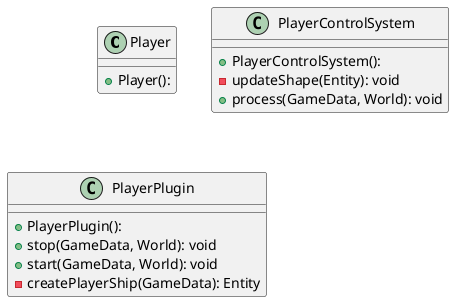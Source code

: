 @startuml

class Player {
  + Player(): 
}
class PlayerControlSystem {
  + PlayerControlSystem(): 
  - updateShape(Entity): void
  + process(GameData, World): void
}
class PlayerPlugin {
  + PlayerPlugin(): 
  + stop(GameData, World): void
  + start(GameData, World): void
  - createPlayerShip(GameData): Entity
}

@enduml
